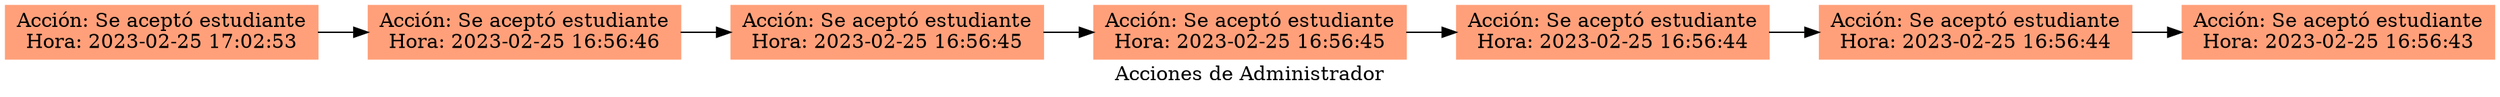 digraph G {
label="Acciones de Administrador"
node[shape=rectangle, style=filled, color=lightsalmon];
rankdir=LR;
NODO0[label="Acción: Se aceptó estudiante
Hora: 2023-02-25 17:02:53"];
NODO1[label="Acción: Se aceptó estudiante
Hora: 2023-02-25 16:56:46"];
NODO2[label="Acción: Se aceptó estudiante
Hora: 2023-02-25 16:56:45"];
NODO3[label="Acción: Se aceptó estudiante
Hora: 2023-02-25 16:56:45"];
NODO4[label="Acción: Se aceptó estudiante
Hora: 2023-02-25 16:56:44"];
NODO5[label="Acción: Se aceptó estudiante
Hora: 2023-02-25 16:56:44"];
NODO6[label="Acción: Se aceptó estudiante
Hora: 2023-02-25 16:56:43"];
NODO0->NODO1;
NODO1->NODO2;
NODO2->NODO3;
NODO3->NODO4;
NODO4->NODO5;
NODO5->NODO6;

}